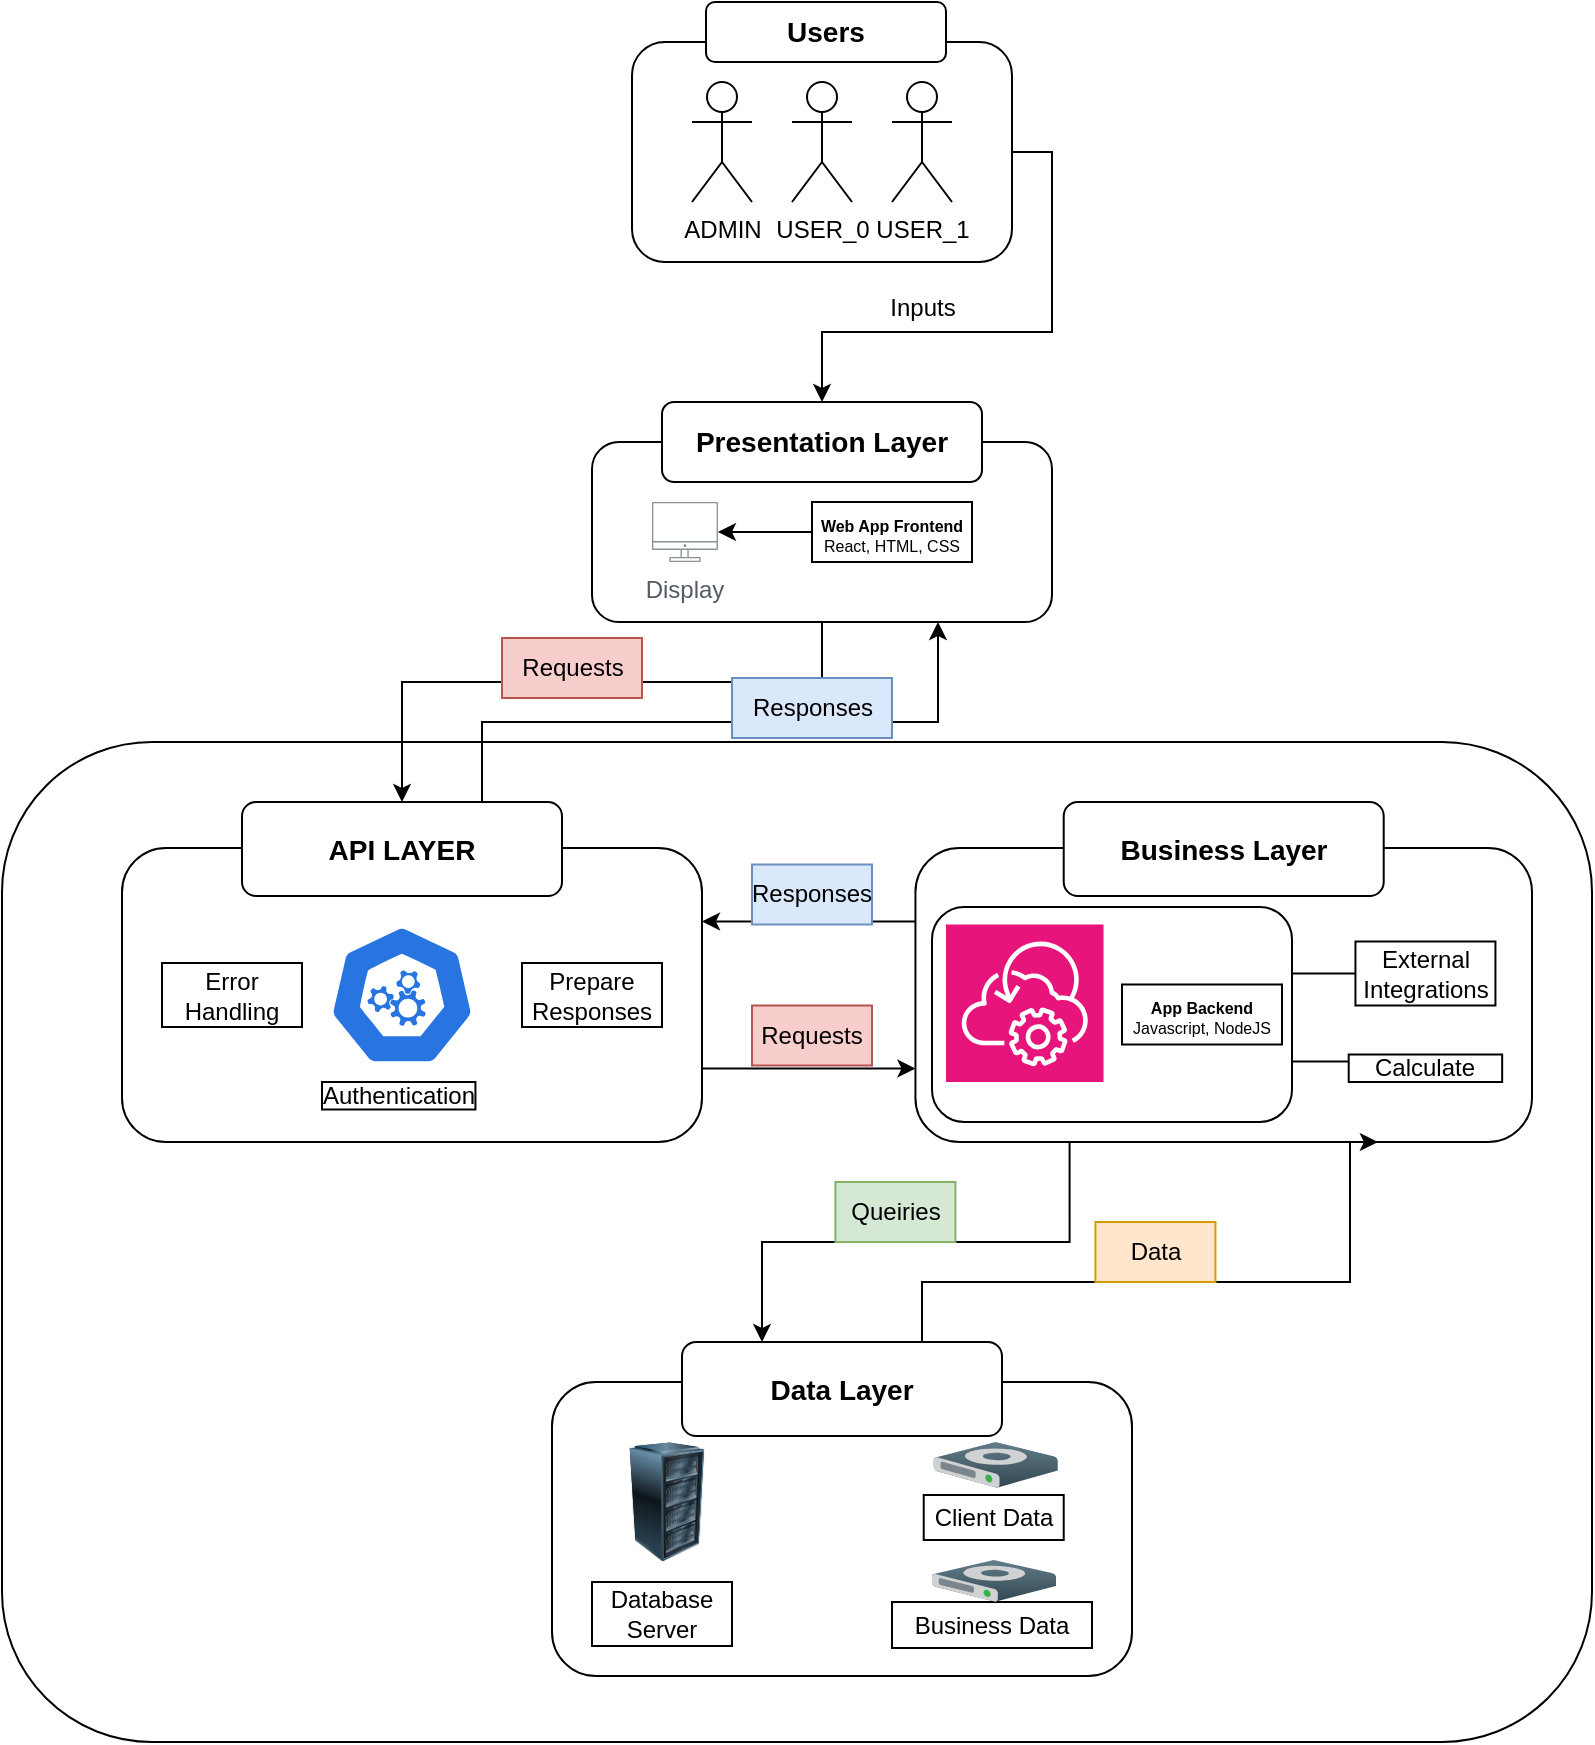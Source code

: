 <mxfile version="23.1.1" type="github">
  <diagram name="Page-1" id="e7e014a7-5840-1c2e-5031-d8a46d1fe8dd">
    <mxGraphModel dx="622" dy="1176" grid="1" gridSize="10" guides="1" tooltips="1" connect="1" arrows="1" fold="1" page="1" pageScale="1" pageWidth="1169" pageHeight="826" background="none" math="0" shadow="0">
      <root>
        <mxCell id="0" />
        <mxCell id="1" parent="0" />
        <mxCell id="2L6cFFF6FckJmCNwa9ep-76" value="" style="rounded=1;whiteSpace=wrap;html=1;" vertex="1" parent="1">
          <mxGeometry x="25" y="430" width="795" height="500" as="geometry" />
        </mxCell>
        <mxCell id="2L6cFFF6FckJmCNwa9ep-77" style="edgeStyle=orthogonalEdgeStyle;rounded=0;orthogonalLoop=1;jettySize=auto;html=1;exitX=0.5;exitY=1;exitDx=0;exitDy=0;" edge="1" parent="1" source="2L6cFFF6FckJmCNwa9ep-49" target="2L6cFFF6FckJmCNwa9ep-58">
          <mxGeometry relative="1" as="geometry">
            <Array as="points">
              <mxPoint x="435" y="400" />
              <mxPoint x="225" y="400" />
            </Array>
          </mxGeometry>
        </mxCell>
        <mxCell id="2L6cFFF6FckJmCNwa9ep-49" value="" style="rounded=1;whiteSpace=wrap;html=1;" vertex="1" parent="1">
          <mxGeometry x="320" y="280" width="230" height="90" as="geometry" />
        </mxCell>
        <mxCell id="2L6cFFF6FckJmCNwa9ep-48" value="&lt;b&gt;&lt;font style=&quot;font-size: 14px;&quot;&gt;Presentation Layer&lt;/font&gt;&lt;/b&gt;" style="rounded=1;whiteSpace=wrap;html=1;" vertex="1" parent="1">
          <mxGeometry x="355" y="260" width="160" height="40" as="geometry" />
        </mxCell>
        <mxCell id="2L6cFFF6FckJmCNwa9ep-50" style="edgeStyle=orthogonalEdgeStyle;rounded=0;orthogonalLoop=1;jettySize=auto;html=1;exitX=1;exitY=0.5;exitDx=0;exitDy=0;" edge="1" parent="1" source="2L6cFFF6FckJmCNwa9ep-47" target="2L6cFFF6FckJmCNwa9ep-48">
          <mxGeometry relative="1" as="geometry" />
        </mxCell>
        <mxCell id="2L6cFFF6FckJmCNwa9ep-47" value="" style="rounded=1;whiteSpace=wrap;html=1;" vertex="1" parent="1">
          <mxGeometry x="340" y="80" width="190" height="110" as="geometry" />
        </mxCell>
        <mxCell id="2L6cFFF6FckJmCNwa9ep-41" value="ADMIN" style="shape=umlActor;verticalLabelPosition=bottom;verticalAlign=top;html=1;outlineConnect=0;" vertex="1" parent="1">
          <mxGeometry x="370" y="100" width="30" height="60" as="geometry" />
        </mxCell>
        <mxCell id="2L6cFFF6FckJmCNwa9ep-42" value="USER_0" style="shape=umlActor;verticalLabelPosition=bottom;verticalAlign=top;html=1;outlineConnect=0;" vertex="1" parent="1">
          <mxGeometry x="420" y="100" width="30" height="60" as="geometry" />
        </mxCell>
        <mxCell id="2L6cFFF6FckJmCNwa9ep-43" value="USER_1" style="shape=umlActor;verticalLabelPosition=bottom;verticalAlign=top;html=1;outlineConnect=0;" vertex="1" parent="1">
          <mxGeometry x="470" y="100" width="30" height="60" as="geometry" />
        </mxCell>
        <mxCell id="2L6cFFF6FckJmCNwa9ep-51" value="Inputs" style="text;html=1;align=center;verticalAlign=middle;resizable=0;points=[];autosize=1;strokeColor=none;fillColor=none;" vertex="1" parent="1">
          <mxGeometry x="460" y="198" width="50" height="30" as="geometry" />
        </mxCell>
        <mxCell id="2L6cFFF6FckJmCNwa9ep-52" value="Display" style="sketch=0;outlineConnect=0;gradientColor=none;fontColor=#545B64;strokeColor=none;fillColor=#879196;dashed=0;verticalLabelPosition=bottom;verticalAlign=top;align=center;html=1;fontSize=12;fontStyle=0;aspect=fixed;shape=mxgraph.aws4.illustration_desktop;pointerEvents=1" vertex="1" parent="1">
          <mxGeometry x="350" y="310" width="32.97" height="30" as="geometry" />
        </mxCell>
        <mxCell id="2L6cFFF6FckJmCNwa9ep-56" style="edgeStyle=orthogonalEdgeStyle;rounded=0;orthogonalLoop=1;jettySize=auto;html=1;exitX=0;exitY=0.5;exitDx=0;exitDy=0;" edge="1" parent="1" source="2L6cFFF6FckJmCNwa9ep-55" target="2L6cFFF6FckJmCNwa9ep-52">
          <mxGeometry relative="1" as="geometry" />
        </mxCell>
        <mxCell id="2L6cFFF6FckJmCNwa9ep-55" value="&lt;div&gt;&lt;b&gt;&lt;font style=&quot;font-size: 8px;&quot;&gt;Web App Frontend&lt;/font&gt;&lt;/b&gt;&lt;/div&gt;&lt;div style=&quot;font-size: 8px;&quot;&gt;&lt;font style=&quot;font-size: 8px;&quot;&gt;React, HTML, CSS&lt;br&gt;&lt;/font&gt;&lt;/div&gt;" style="rounded=0;whiteSpace=wrap;html=1;" vertex="1" parent="1">
          <mxGeometry x="430" y="310" width="80" height="30" as="geometry" />
        </mxCell>
        <mxCell id="2L6cFFF6FckJmCNwa9ep-82" style="edgeStyle=orthogonalEdgeStyle;rounded=0;orthogonalLoop=1;jettySize=auto;html=1;exitX=1;exitY=0.75;exitDx=0;exitDy=0;entryX=0;entryY=0.75;entryDx=0;entryDy=0;" edge="1" parent="1" source="2L6cFFF6FckJmCNwa9ep-57" target="2L6cFFF6FckJmCNwa9ep-63">
          <mxGeometry relative="1" as="geometry" />
        </mxCell>
        <mxCell id="2L6cFFF6FckJmCNwa9ep-57" value="" style="rounded=1;whiteSpace=wrap;html=1;" vertex="1" parent="1">
          <mxGeometry x="85" y="483" width="290" height="147" as="geometry" />
        </mxCell>
        <mxCell id="2L6cFFF6FckJmCNwa9ep-58" value="&lt;font style=&quot;font-size: 14px;&quot;&gt;&lt;b&gt;API LAYER&lt;/b&gt;&lt;/font&gt;" style="rounded=1;whiteSpace=wrap;html=1;" vertex="1" parent="1">
          <mxGeometry x="145" y="460" width="160" height="47" as="geometry" />
        </mxCell>
        <mxCell id="2L6cFFF6FckJmCNwa9ep-59" value="" style="aspect=fixed;sketch=0;html=1;dashed=0;whitespace=wrap;fillColor=#2875E2;strokeColor=#ffffff;points=[[0.005,0.63,0],[0.1,0.2,0],[0.9,0.2,0],[0.5,0,0],[0.995,0.63,0],[0.72,0.99,0],[0.5,1,0],[0.28,0.99,0]];shape=mxgraph.kubernetes.icon2;prIcon=api" vertex="1" parent="1">
          <mxGeometry x="188.28" y="521.25" width="73.44" height="70.5" as="geometry" />
        </mxCell>
        <mxCell id="2L6cFFF6FckJmCNwa9ep-60" value="&lt;div&gt;Error&lt;/div&gt;&lt;div&gt;Handling&lt;br&gt;&lt;/div&gt;" style="rounded=0;whiteSpace=wrap;html=1;" vertex="1" parent="1">
          <mxGeometry x="105" y="540.5" width="70" height="32" as="geometry" />
        </mxCell>
        <mxCell id="2L6cFFF6FckJmCNwa9ep-61" value="&lt;div&gt;Prepare &lt;br&gt;&lt;/div&gt;&lt;div&gt;Responses&lt;br&gt;&lt;/div&gt;" style="rounded=0;whiteSpace=wrap;html=1;" vertex="1" parent="1">
          <mxGeometry x="285" y="540.5" width="70" height="32" as="geometry" />
        </mxCell>
        <mxCell id="2L6cFFF6FckJmCNwa9ep-62" value="Authentication" style="rounded=0;whiteSpace=wrap;html=1;" vertex="1" parent="1">
          <mxGeometry x="185" y="600" width="76.72" height="13.75" as="geometry" />
        </mxCell>
        <mxCell id="2L6cFFF6FckJmCNwa9ep-83" style="edgeStyle=orthogonalEdgeStyle;rounded=0;orthogonalLoop=1;jettySize=auto;html=1;exitX=0;exitY=0.25;exitDx=0;exitDy=0;entryX=1;entryY=0.25;entryDx=0;entryDy=0;" edge="1" parent="1" source="2L6cFFF6FckJmCNwa9ep-63" target="2L6cFFF6FckJmCNwa9ep-57">
          <mxGeometry relative="1" as="geometry" />
        </mxCell>
        <mxCell id="2L6cFFF6FckJmCNwa9ep-89" style="edgeStyle=orthogonalEdgeStyle;rounded=0;orthogonalLoop=1;jettySize=auto;html=1;exitX=0.25;exitY=1;exitDx=0;exitDy=0;entryX=0.25;entryY=0;entryDx=0;entryDy=0;" edge="1" parent="1" source="2L6cFFF6FckJmCNwa9ep-63" target="2L6cFFF6FckJmCNwa9ep-71">
          <mxGeometry relative="1" as="geometry" />
        </mxCell>
        <mxCell id="2L6cFFF6FckJmCNwa9ep-63" value="" style="rounded=1;whiteSpace=wrap;html=1;" vertex="1" parent="1">
          <mxGeometry x="481.72" y="483" width="308.28" height="147" as="geometry" />
        </mxCell>
        <mxCell id="2L6cFFF6FckJmCNwa9ep-64" value="&lt;b style=&quot;font-size: 14px;&quot;&gt;Business Layer&lt;br&gt;&lt;/b&gt;" style="rounded=1;whiteSpace=wrap;html=1;" vertex="1" parent="1">
          <mxGeometry x="555.86" y="460" width="160" height="47" as="geometry" />
        </mxCell>
        <mxCell id="2L6cFFF6FckJmCNwa9ep-101" style="edgeStyle=orthogonalEdgeStyle;rounded=0;orthogonalLoop=1;jettySize=auto;html=1;exitX=0;exitY=0.5;exitDx=0;exitDy=0;entryX=1;entryY=0.25;entryDx=0;entryDy=0;endArrow=none;endFill=0;" edge="1" parent="1" source="2L6cFFF6FckJmCNwa9ep-67" target="2L6cFFF6FckJmCNwa9ep-96">
          <mxGeometry relative="1" as="geometry" />
        </mxCell>
        <mxCell id="2L6cFFF6FckJmCNwa9ep-67" value="&lt;div&gt;External &lt;br&gt;&lt;/div&gt;&lt;div&gt;Integrations&lt;br&gt;&lt;/div&gt;" style="rounded=0;whiteSpace=wrap;html=1;" vertex="1" parent="1">
          <mxGeometry x="701.72" y="529.75" width="70" height="32" as="geometry" />
        </mxCell>
        <mxCell id="2L6cFFF6FckJmCNwa9ep-102" style="edgeStyle=orthogonalEdgeStyle;rounded=0;orthogonalLoop=1;jettySize=auto;html=1;exitX=0;exitY=0.25;exitDx=0;exitDy=0;entryX=1;entryY=0.75;entryDx=0;entryDy=0;endArrow=none;endFill=0;" edge="1" parent="1" source="2L6cFFF6FckJmCNwa9ep-68" target="2L6cFFF6FckJmCNwa9ep-96">
          <mxGeometry relative="1" as="geometry" />
        </mxCell>
        <mxCell id="2L6cFFF6FckJmCNwa9ep-68" value="Calculate" style="rounded=0;whiteSpace=wrap;html=1;" vertex="1" parent="1">
          <mxGeometry x="698.36" y="586.25" width="76.72" height="13.75" as="geometry" />
        </mxCell>
        <mxCell id="2L6cFFF6FckJmCNwa9ep-70" value="" style="rounded=1;whiteSpace=wrap;html=1;" vertex="1" parent="1">
          <mxGeometry x="300" y="750" width="290" height="147" as="geometry" />
        </mxCell>
        <mxCell id="2L6cFFF6FckJmCNwa9ep-91" style="edgeStyle=orthogonalEdgeStyle;rounded=0;orthogonalLoop=1;jettySize=auto;html=1;exitX=0.75;exitY=0;exitDx=0;exitDy=0;entryX=0.75;entryY=1;entryDx=0;entryDy=0;" edge="1" parent="1" source="2L6cFFF6FckJmCNwa9ep-71" target="2L6cFFF6FckJmCNwa9ep-63">
          <mxGeometry relative="1" as="geometry">
            <Array as="points">
              <mxPoint x="485" y="700" />
              <mxPoint x="699" y="700" />
            </Array>
          </mxGeometry>
        </mxCell>
        <mxCell id="2L6cFFF6FckJmCNwa9ep-71" value="&lt;b style=&quot;font-size: 14px;&quot;&gt;Data Layer&lt;br&gt;&lt;/b&gt;" style="rounded=1;whiteSpace=wrap;html=1;" vertex="1" parent="1">
          <mxGeometry x="365" y="730" width="160" height="47" as="geometry" />
        </mxCell>
        <mxCell id="2L6cFFF6FckJmCNwa9ep-73" value="&lt;div&gt;Database&lt;/div&gt;&lt;div&gt;Server&lt;br&gt;&lt;/div&gt;" style="rounded=0;whiteSpace=wrap;html=1;" vertex="1" parent="1">
          <mxGeometry x="320" y="850" width="70" height="32" as="geometry" />
        </mxCell>
        <mxCell id="2L6cFFF6FckJmCNwa9ep-74" value="Client Data" style="rounded=0;whiteSpace=wrap;html=1;" vertex="1" parent="1">
          <mxGeometry x="485.86" y="806.5" width="70" height="22.5" as="geometry" />
        </mxCell>
        <mxCell id="2L6cFFF6FckJmCNwa9ep-75" value="Business Data" style="rounded=0;whiteSpace=wrap;html=1;" vertex="1" parent="1">
          <mxGeometry x="470" y="860" width="100" height="23" as="geometry" />
        </mxCell>
        <mxCell id="2L6cFFF6FckJmCNwa9ep-78" style="edgeStyle=orthogonalEdgeStyle;rounded=0;orthogonalLoop=1;jettySize=auto;html=1;exitX=0.75;exitY=0;exitDx=0;exitDy=0;entryX=0.75;entryY=1;entryDx=0;entryDy=0;" edge="1" parent="1" source="2L6cFFF6FckJmCNwa9ep-58" target="2L6cFFF6FckJmCNwa9ep-49">
          <mxGeometry relative="1" as="geometry">
            <mxPoint x="560" y="410" as="targetPoint" />
            <Array as="points">
              <mxPoint x="265" y="420" />
              <mxPoint x="493" y="420" />
              <mxPoint x="493" y="370" />
            </Array>
          </mxGeometry>
        </mxCell>
        <mxCell id="2L6cFFF6FckJmCNwa9ep-79" value="Requests" style="text;html=1;align=center;verticalAlign=middle;resizable=0;points=[];autosize=1;strokeColor=#b85450;fillColor=#f8cecc;" vertex="1" parent="1">
          <mxGeometry x="275" y="378" width="70" height="30" as="geometry" />
        </mxCell>
        <mxCell id="2L6cFFF6FckJmCNwa9ep-80" value="Responses" style="text;html=1;align=center;verticalAlign=middle;resizable=0;points=[];autosize=1;strokeColor=#6c8ebf;fillColor=#dae8fc;" vertex="1" parent="1">
          <mxGeometry x="390" y="398" width="80" height="30" as="geometry" />
        </mxCell>
        <mxCell id="2L6cFFF6FckJmCNwa9ep-84" value="Requests" style="text;html=1;strokeColor=#b85450;fillColor=#f8cecc;align=center;verticalAlign=middle;whiteSpace=wrap;rounded=0;" vertex="1" parent="1">
          <mxGeometry x="400" y="561.75" width="60" height="30" as="geometry" />
        </mxCell>
        <mxCell id="2L6cFFF6FckJmCNwa9ep-87" value="Responses" style="text;html=1;strokeColor=#6c8ebf;fillColor=#dae8fc;align=center;verticalAlign=middle;whiteSpace=wrap;rounded=0;" vertex="1" parent="1">
          <mxGeometry x="400" y="491.25" width="60" height="30" as="geometry" />
        </mxCell>
        <mxCell id="2L6cFFF6FckJmCNwa9ep-90" value="Queiries" style="text;html=1;strokeColor=#82b366;fillColor=#d5e8d4;align=center;verticalAlign=middle;whiteSpace=wrap;rounded=0;" vertex="1" parent="1">
          <mxGeometry x="441.72" y="650" width="60" height="30" as="geometry" />
        </mxCell>
        <mxCell id="2L6cFFF6FckJmCNwa9ep-92" value="Data" style="text;html=1;strokeColor=#d79b00;fillColor=#ffe6cc;align=center;verticalAlign=middle;whiteSpace=wrap;rounded=0;" vertex="1" parent="1">
          <mxGeometry x="571.72" y="670" width="60" height="30" as="geometry" />
        </mxCell>
        <mxCell id="2L6cFFF6FckJmCNwa9ep-96" value="" style="rounded=1;whiteSpace=wrap;html=1;" vertex="1" parent="1">
          <mxGeometry x="490" y="512.5" width="180" height="107.5" as="geometry" />
        </mxCell>
        <mxCell id="2L6cFFF6FckJmCNwa9ep-95" value="" style="sketch=0;points=[[0,0,0],[0.25,0,0],[0.5,0,0],[0.75,0,0],[1,0,0],[0,1,0],[0.25,1,0],[0.5,1,0],[0.75,1,0],[1,1,0],[0,0.25,0],[0,0.5,0],[0,0.75,0],[1,0.25,0],[1,0.5,0],[1,0.75,0]];points=[[0,0,0],[0.25,0,0],[0.5,0,0],[0.75,0,0],[1,0,0],[0,1,0],[0.25,1,0],[0.5,1,0],[0.75,1,0],[1,1,0],[0,0.25,0],[0,0.5,0],[0,0.75,0],[1,0.25,0],[1,0.5,0],[1,0.75,0]];outlineConnect=0;fontColor=#232F3E;fillColor=#E7157B;strokeColor=#ffffff;dashed=0;verticalLabelPosition=bottom;verticalAlign=top;align=center;html=1;fontSize=12;fontStyle=0;aspect=fixed;shape=mxgraph.aws4.resourceIcon;resIcon=mxgraph.aws4.backint_agent;" vertex="1" parent="1">
          <mxGeometry x="497" y="521.25" width="78.75" height="78.75" as="geometry" />
        </mxCell>
        <mxCell id="2L6cFFF6FckJmCNwa9ep-97" value="&lt;div&gt;&lt;b&gt;&lt;font style=&quot;font-size: 8px;&quot;&gt;App Backend&lt;br&gt;&lt;/font&gt;&lt;/b&gt;&lt;/div&gt;&lt;div style=&quot;font-size: 8px;&quot;&gt;&lt;font style=&quot;font-size: 8px;&quot;&gt;Javascript, NodeJS&lt;br&gt;&lt;/font&gt;&lt;/div&gt;" style="rounded=0;whiteSpace=wrap;html=1;" vertex="1" parent="1">
          <mxGeometry x="585" y="551.25" width="80" height="30" as="geometry" />
        </mxCell>
        <mxCell id="2L6cFFF6FckJmCNwa9ep-103" value="" style="sketch=0;shadow=0;dashed=0;html=1;labelPosition=center;verticalLabelPosition=bottom;verticalAlign=top;align=center;outlineConnect=0;shape=mxgraph.veeam.3d.hard_drive;fillColor=#637D8A;gradientColor=#324752;strokeColor=none;" vertex="1" parent="1">
          <mxGeometry x="490.86" y="780" width="62" height="23" as="geometry" />
        </mxCell>
        <mxCell id="2L6cFFF6FckJmCNwa9ep-104" value="" style="shadow=0;dashed=0;html=1;labelPosition=center;verticalLabelPosition=bottom;verticalAlign=top;align=center;outlineConnect=0;shape=mxgraph.veeam.3d.hard_drive;fillColor=#637D8A;gradientColor=#324752;strokeColor=none;" vertex="1" parent="1">
          <mxGeometry x="490" y="839" width="62" height="21" as="geometry" />
        </mxCell>
        <mxCell id="2L6cFFF6FckJmCNwa9ep-105" value="" style="image;html=1;image=img/lib/clip_art/computers/Server_Rack_128x128.png" vertex="1" parent="1">
          <mxGeometry x="320" y="780" width="75" height="60" as="geometry" />
        </mxCell>
        <mxCell id="2L6cFFF6FckJmCNwa9ep-106" value="&lt;font style=&quot;font-size: 14px;&quot;&gt;&lt;b&gt;Users&lt;/b&gt;&lt;/font&gt;" style="rounded=1;whiteSpace=wrap;html=1;" vertex="1" parent="1">
          <mxGeometry x="377" y="60" width="120" height="30" as="geometry" />
        </mxCell>
      </root>
    </mxGraphModel>
  </diagram>
</mxfile>
